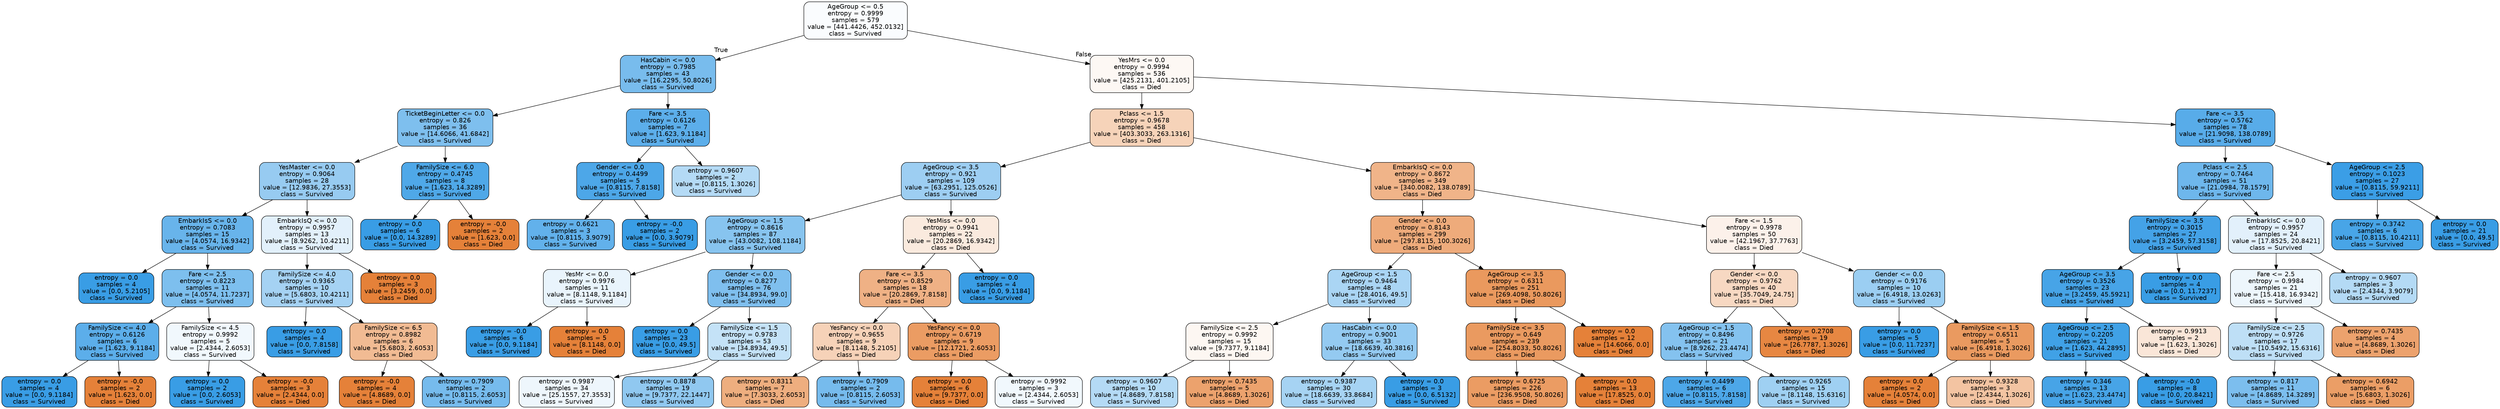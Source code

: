 digraph Tree {
node [shape=box, style="filled, rounded", color="black", fontname=helvetica] ;
edge [fontname=helvetica] ;
0 [label="AgeGroup <= 0.5\nentropy = 0.9999\nsamples = 579\nvalue = [441.4426, 452.0132]\nclass = Survived", fillcolor="#399de506"] ;
1 [label="HasCabin <= 0.0\nentropy = 0.7985\nsamples = 43\nvalue = [16.2295, 50.8026]\nclass = Survived", fillcolor="#399de5ae"] ;
0 -> 1 [labeldistance=2.5, labelangle=45, headlabel="True"] ;
2 [label="TicketBeginLetter <= 0.0\nentropy = 0.826\nsamples = 36\nvalue = [14.6066, 41.6842]\nclass = Survived", fillcolor="#399de5a6"] ;
1 -> 2 ;
3 [label="YesMaster <= 0.0\nentropy = 0.9064\nsamples = 28\nvalue = [12.9836, 27.3553]\nclass = Survived", fillcolor="#399de586"] ;
2 -> 3 ;
4 [label="EmbarkIsS <= 0.0\nentropy = 0.7083\nsamples = 15\nvalue = [4.0574, 16.9342]\nclass = Survived", fillcolor="#399de5c2"] ;
3 -> 4 ;
5 [label="entropy = 0.0\nsamples = 4\nvalue = [0.0, 5.2105]\nclass = Survived", fillcolor="#399de5ff"] ;
4 -> 5 ;
6 [label="Fare <= 2.5\nentropy = 0.8223\nsamples = 11\nvalue = [4.0574, 11.7237]\nclass = Survived", fillcolor="#399de5a7"] ;
4 -> 6 ;
7 [label="FamilySize <= 4.0\nentropy = 0.6126\nsamples = 6\nvalue = [1.623, 9.1184]\nclass = Survived", fillcolor="#399de5d2"] ;
6 -> 7 ;
8 [label="entropy = 0.0\nsamples = 4\nvalue = [0.0, 9.1184]\nclass = Survived", fillcolor="#399de5ff"] ;
7 -> 8 ;
9 [label="entropy = -0.0\nsamples = 2\nvalue = [1.623, 0.0]\nclass = Died", fillcolor="#e58139ff"] ;
7 -> 9 ;
10 [label="FamilySize <= 4.5\nentropy = 0.9992\nsamples = 5\nvalue = [2.4344, 2.6053]\nclass = Survived", fillcolor="#399de511"] ;
6 -> 10 ;
11 [label="entropy = 0.0\nsamples = 2\nvalue = [0.0, 2.6053]\nclass = Survived", fillcolor="#399de5ff"] ;
10 -> 11 ;
12 [label="entropy = -0.0\nsamples = 3\nvalue = [2.4344, 0.0]\nclass = Died", fillcolor="#e58139ff"] ;
10 -> 12 ;
13 [label="EmbarkIsQ <= 0.0\nentropy = 0.9957\nsamples = 13\nvalue = [8.9262, 10.4211]\nclass = Survived", fillcolor="#399de525"] ;
3 -> 13 ;
14 [label="FamilySize <= 4.0\nentropy = 0.9365\nsamples = 10\nvalue = [5.6803, 10.4211]\nclass = Survived", fillcolor="#399de574"] ;
13 -> 14 ;
15 [label="entropy = 0.0\nsamples = 4\nvalue = [0.0, 7.8158]\nclass = Survived", fillcolor="#399de5ff"] ;
14 -> 15 ;
16 [label="FamilySize <= 6.5\nentropy = 0.8982\nsamples = 6\nvalue = [5.6803, 2.6053]\nclass = Died", fillcolor="#e581398a"] ;
14 -> 16 ;
17 [label="entropy = -0.0\nsamples = 4\nvalue = [4.8689, 0.0]\nclass = Died", fillcolor="#e58139ff"] ;
16 -> 17 ;
18 [label="entropy = 0.7909\nsamples = 2\nvalue = [0.8115, 2.6053]\nclass = Survived", fillcolor="#399de5b0"] ;
16 -> 18 ;
19 [label="entropy = 0.0\nsamples = 3\nvalue = [3.2459, 0.0]\nclass = Died", fillcolor="#e58139ff"] ;
13 -> 19 ;
20 [label="FamilySize <= 6.0\nentropy = 0.4745\nsamples = 8\nvalue = [1.623, 14.3289]\nclass = Survived", fillcolor="#399de5e2"] ;
2 -> 20 ;
21 [label="entropy = 0.0\nsamples = 6\nvalue = [0.0, 14.3289]\nclass = Survived", fillcolor="#399de5ff"] ;
20 -> 21 ;
22 [label="entropy = -0.0\nsamples = 2\nvalue = [1.623, 0.0]\nclass = Died", fillcolor="#e58139ff"] ;
20 -> 22 ;
23 [label="Fare <= 3.5\nentropy = 0.6126\nsamples = 7\nvalue = [1.623, 9.1184]\nclass = Survived", fillcolor="#399de5d2"] ;
1 -> 23 ;
24 [label="Gender <= 0.0\nentropy = 0.4499\nsamples = 5\nvalue = [0.8115, 7.8158]\nclass = Survived", fillcolor="#399de5e5"] ;
23 -> 24 ;
25 [label="entropy = 0.6621\nsamples = 3\nvalue = [0.8115, 3.9079]\nclass = Survived", fillcolor="#399de5ca"] ;
24 -> 25 ;
26 [label="entropy = -0.0\nsamples = 2\nvalue = [0.0, 3.9079]\nclass = Survived", fillcolor="#399de5ff"] ;
24 -> 26 ;
27 [label="entropy = 0.9607\nsamples = 2\nvalue = [0.8115, 1.3026]\nclass = Survived", fillcolor="#399de560"] ;
23 -> 27 ;
28 [label="YesMrs <= 0.0\nentropy = 0.9994\nsamples = 536\nvalue = [425.2131, 401.2105]\nclass = Died", fillcolor="#e581390e"] ;
0 -> 28 [labeldistance=2.5, labelangle=-45, headlabel="False"] ;
29 [label="Pclass <= 1.5\nentropy = 0.9678\nsamples = 458\nvalue = [403.3033, 263.1316]\nclass = Died", fillcolor="#e5813959"] ;
28 -> 29 ;
30 [label="AgeGroup <= 3.5\nentropy = 0.921\nsamples = 109\nvalue = [63.2951, 125.0526]\nclass = Survived", fillcolor="#399de57e"] ;
29 -> 30 ;
31 [label="AgeGroup <= 1.5\nentropy = 0.8616\nsamples = 87\nvalue = [43.0082, 108.1184]\nclass = Survived", fillcolor="#399de59a"] ;
30 -> 31 ;
32 [label="YesMr <= 0.0\nentropy = 0.9976\nsamples = 11\nvalue = [8.1148, 9.1184]\nclass = Survived", fillcolor="#399de51c"] ;
31 -> 32 ;
33 [label="entropy = -0.0\nsamples = 6\nvalue = [0.0, 9.1184]\nclass = Survived", fillcolor="#399de5ff"] ;
32 -> 33 ;
34 [label="entropy = 0.0\nsamples = 5\nvalue = [8.1148, 0.0]\nclass = Died", fillcolor="#e58139ff"] ;
32 -> 34 ;
35 [label="Gender <= 0.0\nentropy = 0.8277\nsamples = 76\nvalue = [34.8934, 99.0]\nclass = Survived", fillcolor="#399de5a5"] ;
31 -> 35 ;
36 [label="entropy = 0.0\nsamples = 23\nvalue = [0.0, 49.5]\nclass = Survived", fillcolor="#399de5ff"] ;
35 -> 36 ;
37 [label="FamilySize <= 1.5\nentropy = 0.9783\nsamples = 53\nvalue = [34.8934, 49.5]\nclass = Survived", fillcolor="#399de54b"] ;
35 -> 37 ;
38 [label="entropy = 0.9987\nsamples = 34\nvalue = [25.1557, 27.3553]\nclass = Survived", fillcolor="#399de515"] ;
37 -> 38 ;
39 [label="entropy = 0.8878\nsamples = 19\nvalue = [9.7377, 22.1447]\nclass = Survived", fillcolor="#399de58f"] ;
37 -> 39 ;
40 [label="YesMiss <= 0.0\nentropy = 0.9941\nsamples = 22\nvalue = [20.2869, 16.9342]\nclass = Died", fillcolor="#e581392a"] ;
30 -> 40 ;
41 [label="Fare <= 3.5\nentropy = 0.8529\nsamples = 18\nvalue = [20.2869, 7.8158]\nclass = Died", fillcolor="#e581399d"] ;
40 -> 41 ;
42 [label="YesFancy <= 0.0\nentropy = 0.9655\nsamples = 9\nvalue = [8.1148, 5.2105]\nclass = Died", fillcolor="#e581395b"] ;
41 -> 42 ;
43 [label="entropy = 0.8311\nsamples = 7\nvalue = [7.3033, 2.6053]\nclass = Died", fillcolor="#e58139a4"] ;
42 -> 43 ;
44 [label="entropy = 0.7909\nsamples = 2\nvalue = [0.8115, 2.6053]\nclass = Survived", fillcolor="#399de5b0"] ;
42 -> 44 ;
45 [label="YesFancy <= 0.0\nentropy = 0.6719\nsamples = 9\nvalue = [12.1721, 2.6053]\nclass = Died", fillcolor="#e58139c8"] ;
41 -> 45 ;
46 [label="entropy = 0.0\nsamples = 6\nvalue = [9.7377, 0.0]\nclass = Died", fillcolor="#e58139ff"] ;
45 -> 46 ;
47 [label="entropy = 0.9992\nsamples = 3\nvalue = [2.4344, 2.6053]\nclass = Survived", fillcolor="#399de511"] ;
45 -> 47 ;
48 [label="entropy = 0.0\nsamples = 4\nvalue = [0.0, 9.1184]\nclass = Survived", fillcolor="#399de5ff"] ;
40 -> 48 ;
49 [label="EmbarkIsQ <= 0.0\nentropy = 0.8672\nsamples = 349\nvalue = [340.0082, 138.0789]\nclass = Died", fillcolor="#e5813997"] ;
29 -> 49 ;
50 [label="Gender <= 0.0\nentropy = 0.8143\nsamples = 299\nvalue = [297.8115, 100.3026]\nclass = Died", fillcolor="#e58139a9"] ;
49 -> 50 ;
51 [label="AgeGroup <= 1.5\nentropy = 0.9464\nsamples = 48\nvalue = [28.4016, 49.5]\nclass = Survived", fillcolor="#399de56d"] ;
50 -> 51 ;
52 [label="FamilySize <= 2.5\nentropy = 0.9992\nsamples = 15\nvalue = [9.7377, 9.1184]\nclass = Died", fillcolor="#e5813910"] ;
51 -> 52 ;
53 [label="entropy = 0.9607\nsamples = 10\nvalue = [4.8689, 7.8158]\nclass = Survived", fillcolor="#399de560"] ;
52 -> 53 ;
54 [label="entropy = 0.7435\nsamples = 5\nvalue = [4.8689, 1.3026]\nclass = Died", fillcolor="#e58139bb"] ;
52 -> 54 ;
55 [label="HasCabin <= 0.0\nentropy = 0.9001\nsamples = 33\nvalue = [18.6639, 40.3816]\nclass = Survived", fillcolor="#399de589"] ;
51 -> 55 ;
56 [label="entropy = 0.9387\nsamples = 30\nvalue = [18.6639, 33.8684]\nclass = Survived", fillcolor="#399de572"] ;
55 -> 56 ;
57 [label="entropy = 0.0\nsamples = 3\nvalue = [0.0, 6.5132]\nclass = Survived", fillcolor="#399de5ff"] ;
55 -> 57 ;
58 [label="AgeGroup <= 3.5\nentropy = 0.6311\nsamples = 251\nvalue = [269.4098, 50.8026]\nclass = Died", fillcolor="#e58139cf"] ;
50 -> 58 ;
59 [label="FamilySize <= 3.5\nentropy = 0.649\nsamples = 239\nvalue = [254.8033, 50.8026]\nclass = Died", fillcolor="#e58139cc"] ;
58 -> 59 ;
60 [label="entropy = 0.6725\nsamples = 226\nvalue = [236.9508, 50.8026]\nclass = Died", fillcolor="#e58139c8"] ;
59 -> 60 ;
61 [label="entropy = 0.0\nsamples = 13\nvalue = [17.8525, 0.0]\nclass = Died", fillcolor="#e58139ff"] ;
59 -> 61 ;
62 [label="entropy = 0.0\nsamples = 12\nvalue = [14.6066, 0.0]\nclass = Died", fillcolor="#e58139ff"] ;
58 -> 62 ;
63 [label="Fare <= 1.5\nentropy = 0.9978\nsamples = 50\nvalue = [42.1967, 37.7763]\nclass = Died", fillcolor="#e581391b"] ;
49 -> 63 ;
64 [label="Gender <= 0.0\nentropy = 0.9762\nsamples = 40\nvalue = [35.7049, 24.75]\nclass = Died", fillcolor="#e581394e"] ;
63 -> 64 ;
65 [label="AgeGroup <= 1.5\nentropy = 0.8496\nsamples = 21\nvalue = [8.9262, 23.4474]\nclass = Survived", fillcolor="#399de59e"] ;
64 -> 65 ;
66 [label="entropy = 0.4499\nsamples = 6\nvalue = [0.8115, 7.8158]\nclass = Survived", fillcolor="#399de5e5"] ;
65 -> 66 ;
67 [label="entropy = 0.9265\nsamples = 15\nvalue = [8.1148, 15.6316]\nclass = Survived", fillcolor="#399de57b"] ;
65 -> 67 ;
68 [label="entropy = 0.2708\nsamples = 19\nvalue = [26.7787, 1.3026]\nclass = Died", fillcolor="#e58139f3"] ;
64 -> 68 ;
69 [label="Gender <= 0.0\nentropy = 0.9176\nsamples = 10\nvalue = [6.4918, 13.0263]\nclass = Survived", fillcolor="#399de580"] ;
63 -> 69 ;
70 [label="entropy = 0.0\nsamples = 5\nvalue = [0.0, 11.7237]\nclass = Survived", fillcolor="#399de5ff"] ;
69 -> 70 ;
71 [label="FamilySize <= 1.5\nentropy = 0.6511\nsamples = 5\nvalue = [6.4918, 1.3026]\nclass = Died", fillcolor="#e58139cc"] ;
69 -> 71 ;
72 [label="entropy = 0.0\nsamples = 2\nvalue = [4.0574, 0.0]\nclass = Died", fillcolor="#e58139ff"] ;
71 -> 72 ;
73 [label="entropy = 0.9328\nsamples = 3\nvalue = [2.4344, 1.3026]\nclass = Died", fillcolor="#e5813977"] ;
71 -> 73 ;
74 [label="Fare <= 3.5\nentropy = 0.5762\nsamples = 78\nvalue = [21.9098, 138.0789]\nclass = Survived", fillcolor="#399de5d7"] ;
28 -> 74 ;
75 [label="Pclass <= 2.5\nentropy = 0.7464\nsamples = 51\nvalue = [21.0984, 78.1579]\nclass = Survived", fillcolor="#399de5ba"] ;
74 -> 75 ;
76 [label="FamilySize <= 3.5\nentropy = 0.3015\nsamples = 27\nvalue = [3.2459, 57.3158]\nclass = Survived", fillcolor="#399de5f1"] ;
75 -> 76 ;
77 [label="AgeGroup <= 3.5\nentropy = 0.3526\nsamples = 23\nvalue = [3.2459, 45.5921]\nclass = Survived", fillcolor="#399de5ed"] ;
76 -> 77 ;
78 [label="AgeGroup <= 2.5\nentropy = 0.2205\nsamples = 21\nvalue = [1.623, 44.2895]\nclass = Survived", fillcolor="#399de5f6"] ;
77 -> 78 ;
79 [label="entropy = 0.346\nsamples = 13\nvalue = [1.623, 23.4474]\nclass = Survived", fillcolor="#399de5ed"] ;
78 -> 79 ;
80 [label="entropy = -0.0\nsamples = 8\nvalue = [0.0, 20.8421]\nclass = Survived", fillcolor="#399de5ff"] ;
78 -> 80 ;
81 [label="entropy = 0.9913\nsamples = 2\nvalue = [1.623, 1.3026]\nclass = Died", fillcolor="#e5813932"] ;
77 -> 81 ;
82 [label="entropy = 0.0\nsamples = 4\nvalue = [0.0, 11.7237]\nclass = Survived", fillcolor="#399de5ff"] ;
76 -> 82 ;
83 [label="EmbarkIsC <= 0.0\nentropy = 0.9957\nsamples = 24\nvalue = [17.8525, 20.8421]\nclass = Survived", fillcolor="#399de525"] ;
75 -> 83 ;
84 [label="Fare <= 2.5\nentropy = 0.9984\nsamples = 21\nvalue = [15.418, 16.9342]\nclass = Survived", fillcolor="#399de517"] ;
83 -> 84 ;
85 [label="FamilySize <= 2.5\nentropy = 0.9726\nsamples = 17\nvalue = [10.5492, 15.6316]\nclass = Survived", fillcolor="#399de553"] ;
84 -> 85 ;
86 [label="entropy = 0.817\nsamples = 11\nvalue = [4.8689, 14.3289]\nclass = Survived", fillcolor="#399de5a8"] ;
85 -> 86 ;
87 [label="entropy = 0.6942\nsamples = 6\nvalue = [5.6803, 1.3026]\nclass = Died", fillcolor="#e58139c5"] ;
85 -> 87 ;
88 [label="entropy = 0.7435\nsamples = 4\nvalue = [4.8689, 1.3026]\nclass = Died", fillcolor="#e58139bb"] ;
84 -> 88 ;
89 [label="entropy = 0.9607\nsamples = 3\nvalue = [2.4344, 3.9079]\nclass = Survived", fillcolor="#399de560"] ;
83 -> 89 ;
90 [label="AgeGroup <= 2.5\nentropy = 0.1023\nsamples = 27\nvalue = [0.8115, 59.9211]\nclass = Survived", fillcolor="#399de5fc"] ;
74 -> 90 ;
91 [label="entropy = 0.3742\nsamples = 6\nvalue = [0.8115, 10.4211]\nclass = Survived", fillcolor="#399de5eb"] ;
90 -> 91 ;
92 [label="entropy = 0.0\nsamples = 21\nvalue = [0.0, 49.5]\nclass = Survived", fillcolor="#399de5ff"] ;
90 -> 92 ;
}